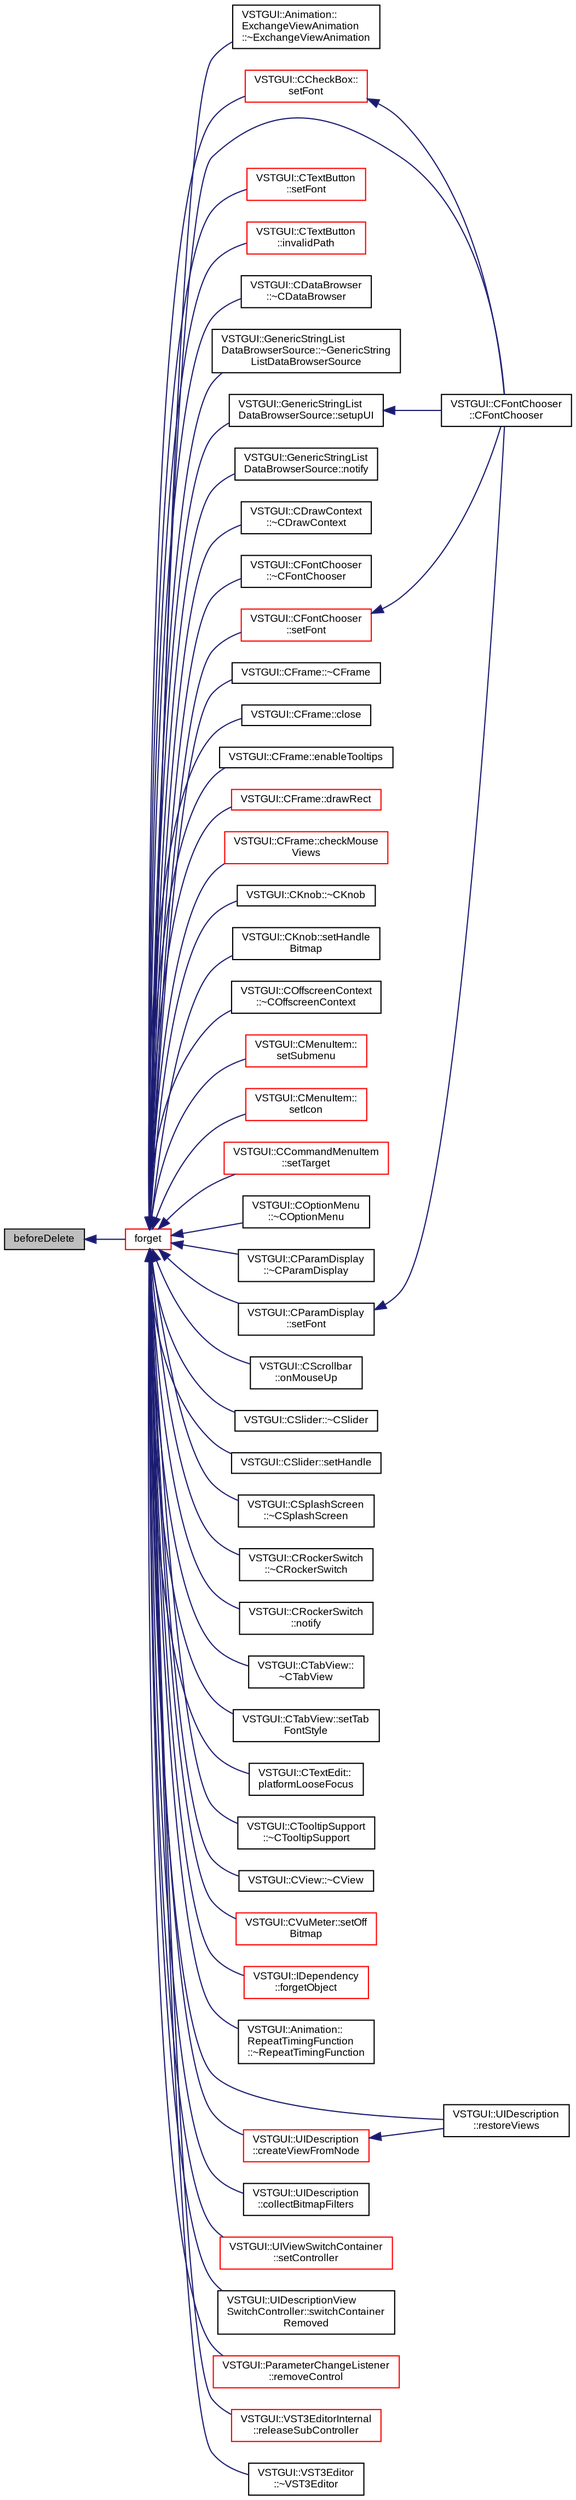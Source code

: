 digraph "beforeDelete"
{
  bgcolor="transparent";
  edge [fontname="Arial",fontsize="9",labelfontname="Arial",labelfontsize="9"];
  node [fontname="Arial",fontsize="9",shape=record];
  rankdir="LR";
  Node1 [label="beforeDelete",height=0.2,width=0.4,color="black", fillcolor="grey75", style="filled" fontcolor="black"];
  Node1 -> Node2 [dir="back",color="midnightblue",fontsize="9",style="solid",fontname="Arial"];
  Node2 [label="forget",height=0.2,width=0.4,color="red",URL="$class_v_s_t_g_u_i_1_1_c_base_object.html#ad63e28fbe95a3458c97c60bfacd47ab8",tooltip="decrease refcount and delete object if refcount == 0 "];
  Node2 -> Node3 [dir="back",color="midnightblue",fontsize="9",style="solid",fontname="Arial"];
  Node3 [label="VSTGUI::Animation::\lExchangeViewAnimation\l::~ExchangeViewAnimation",height=0.2,width=0.4,color="black",URL="$class_v_s_t_g_u_i_1_1_animation_1_1_exchange_view_animation.html#ac1a3ea13dae9ad230c153fc90791cb17"];
  Node2 -> Node4 [dir="back",color="midnightblue",fontsize="9",style="solid",fontname="Arial"];
  Node4 [label="VSTGUI::CCheckBox::\lsetFont",height=0.2,width=0.4,color="red",URL="$class_v_s_t_g_u_i_1_1_c_check_box.html#a8bb2d9e1362a2b8d9047b2e895f794fd"];
  Node4 -> Node5 [dir="back",color="midnightblue",fontsize="9",style="solid",fontname="Arial"];
  Node5 [label="VSTGUI::CFontChooser\l::CFontChooser",height=0.2,width=0.4,color="black",URL="$class_v_s_t_g_u_i_1_1_c_font_chooser.html#a1a4d6cbd6b3c39bdff979a626e42016e"];
  Node2 -> Node6 [dir="back",color="midnightblue",fontsize="9",style="solid",fontname="Arial"];
  Node6 [label="VSTGUI::CTextButton\l::setFont",height=0.2,width=0.4,color="red",URL="$class_v_s_t_g_u_i_1_1_c_text_button.html#a8bb2d9e1362a2b8d9047b2e895f794fd"];
  Node2 -> Node7 [dir="back",color="midnightblue",fontsize="9",style="solid",fontname="Arial"];
  Node7 [label="VSTGUI::CTextButton\l::invalidPath",height=0.2,width=0.4,color="red",URL="$class_v_s_t_g_u_i_1_1_c_text_button.html#a76987510ccfb7cc13881f5825d340803"];
  Node2 -> Node8 [dir="back",color="midnightblue",fontsize="9",style="solid",fontname="Arial"];
  Node8 [label="VSTGUI::CDataBrowser\l::~CDataBrowser",height=0.2,width=0.4,color="black",URL="$class_v_s_t_g_u_i_1_1_c_data_browser.html#ab64e66ee4991fcc6700ac146b2005f86"];
  Node2 -> Node9 [dir="back",color="midnightblue",fontsize="9",style="solid",fontname="Arial"];
  Node9 [label="VSTGUI::GenericStringList\lDataBrowserSource::~GenericString\lListDataBrowserSource",height=0.2,width=0.4,color="black",URL="$class_v_s_t_g_u_i_1_1_generic_string_list_data_browser_source.html#a42081d5919ec479595d2e3a1ce122a1f"];
  Node2 -> Node10 [dir="back",color="midnightblue",fontsize="9",style="solid",fontname="Arial"];
  Node10 [label="VSTGUI::GenericStringList\lDataBrowserSource::setupUI",height=0.2,width=0.4,color="black",URL="$class_v_s_t_g_u_i_1_1_generic_string_list_data_browser_source.html#a721c0ed5144b9f9d50e5dc7fe4976492"];
  Node10 -> Node5 [dir="back",color="midnightblue",fontsize="9",style="solid",fontname="Arial"];
  Node2 -> Node11 [dir="back",color="midnightblue",fontsize="9",style="solid",fontname="Arial"];
  Node11 [label="VSTGUI::GenericStringList\lDataBrowserSource::notify",height=0.2,width=0.4,color="black",URL="$class_v_s_t_g_u_i_1_1_generic_string_list_data_browser_source.html#a15414e56ad0060f4b50f81ff44ad2a3e"];
  Node2 -> Node12 [dir="back",color="midnightblue",fontsize="9",style="solid",fontname="Arial"];
  Node12 [label="VSTGUI::CDrawContext\l::~CDrawContext",height=0.2,width=0.4,color="black",URL="$class_v_s_t_g_u_i_1_1_c_draw_context.html#a5ed6bab1dfa5325b04d9fb03411d53f1"];
  Node2 -> Node5 [dir="back",color="midnightblue",fontsize="9",style="solid",fontname="Arial"];
  Node2 -> Node13 [dir="back",color="midnightblue",fontsize="9",style="solid",fontname="Arial"];
  Node13 [label="VSTGUI::CFontChooser\l::~CFontChooser",height=0.2,width=0.4,color="black",URL="$class_v_s_t_g_u_i_1_1_c_font_chooser.html#a9fca25318df86253664beebb9e126331"];
  Node2 -> Node14 [dir="back",color="midnightblue",fontsize="9",style="solid",fontname="Arial"];
  Node14 [label="VSTGUI::CFontChooser\l::setFont",height=0.2,width=0.4,color="red",URL="$class_v_s_t_g_u_i_1_1_c_font_chooser.html#a403b82d902e75a0bc7f8ddd6d60c2f65"];
  Node14 -> Node5 [dir="back",color="midnightblue",fontsize="9",style="solid",fontname="Arial"];
  Node2 -> Node15 [dir="back",color="midnightblue",fontsize="9",style="solid",fontname="Arial"];
  Node15 [label="VSTGUI::CFrame::~CFrame",height=0.2,width=0.4,color="black",URL="$class_v_s_t_g_u_i_1_1_c_frame.html#ad1bf70520cdd1e1663d122f8a84d017b"];
  Node2 -> Node16 [dir="back",color="midnightblue",fontsize="9",style="solid",fontname="Arial"];
  Node16 [label="VSTGUI::CFrame::close",height=0.2,width=0.4,color="black",URL="$class_v_s_t_g_u_i_1_1_c_frame.html#a5ae591df94fc66ccb85cbb6565368bca",tooltip="closes the frame and calls forget "];
  Node2 -> Node17 [dir="back",color="midnightblue",fontsize="9",style="solid",fontname="Arial"];
  Node17 [label="VSTGUI::CFrame::enableTooltips",height=0.2,width=0.4,color="black",URL="$class_v_s_t_g_u_i_1_1_c_frame.html#a45fc13768eaa89c148ec28289545437b",tooltip="enable or disable tooltips "];
  Node2 -> Node18 [dir="back",color="midnightblue",fontsize="9",style="solid",fontname="Arial"];
  Node18 [label="VSTGUI::CFrame::drawRect",height=0.2,width=0.4,color="red",URL="$class_v_s_t_g_u_i_1_1_c_frame.html#a530199c9ce307c3c7aa37e8f7acd75fb",tooltip="called if the view should draw itself "];
  Node2 -> Node19 [dir="back",color="midnightblue",fontsize="9",style="solid",fontname="Arial"];
  Node19 [label="VSTGUI::CFrame::checkMouse\lViews",height=0.2,width=0.4,color="red",URL="$class_v_s_t_g_u_i_1_1_c_frame.html#a83b0d2d4c489762aa768c5e16b0c72d0"];
  Node2 -> Node20 [dir="back",color="midnightblue",fontsize="9",style="solid",fontname="Arial"];
  Node20 [label="VSTGUI::CKnob::~CKnob",height=0.2,width=0.4,color="black",URL="$class_v_s_t_g_u_i_1_1_c_knob.html#a7f123eb3640f26cff085a0762849b4fb"];
  Node2 -> Node21 [dir="back",color="midnightblue",fontsize="9",style="solid",fontname="Arial"];
  Node21 [label="VSTGUI::CKnob::setHandle\lBitmap",height=0.2,width=0.4,color="black",URL="$class_v_s_t_g_u_i_1_1_c_knob.html#a5886cd205f218543f9d1d807c2c3dba8"];
  Node2 -> Node22 [dir="back",color="midnightblue",fontsize="9",style="solid",fontname="Arial"];
  Node22 [label="VSTGUI::COffscreenContext\l::~COffscreenContext",height=0.2,width=0.4,color="black",URL="$class_v_s_t_g_u_i_1_1_c_offscreen_context.html#a9702d8b31dd9b2ea273bf957a7e9a5e1"];
  Node2 -> Node23 [dir="back",color="midnightblue",fontsize="9",style="solid",fontname="Arial"];
  Node23 [label="VSTGUI::CMenuItem::\lsetSubmenu",height=0.2,width=0.4,color="red",URL="$class_v_s_t_g_u_i_1_1_c_menu_item.html#ad82def3068a469a676185f3d5de8bb4b",tooltip="set submenu of menu item "];
  Node2 -> Node24 [dir="back",color="midnightblue",fontsize="9",style="solid",fontname="Arial"];
  Node24 [label="VSTGUI::CMenuItem::\lsetIcon",height=0.2,width=0.4,color="red",URL="$class_v_s_t_g_u_i_1_1_c_menu_item.html#a5642dfa9fc652661b47eadd05091c6a7",tooltip="set menu item icon "];
  Node2 -> Node25 [dir="back",color="midnightblue",fontsize="9",style="solid",fontname="Arial"];
  Node25 [label="VSTGUI::CCommandMenuItem\l::setTarget",height=0.2,width=0.4,color="red",URL="$class_v_s_t_g_u_i_1_1_c_command_menu_item.html#a0ff642d224d37229fcc9c2a959508717"];
  Node2 -> Node26 [dir="back",color="midnightblue",fontsize="9",style="solid",fontname="Arial"];
  Node26 [label="VSTGUI::COptionMenu\l::~COptionMenu",height=0.2,width=0.4,color="black",URL="$class_v_s_t_g_u_i_1_1_c_option_menu.html#ade3238e05da39af40177191853116ed7"];
  Node2 -> Node27 [dir="back",color="midnightblue",fontsize="9",style="solid",fontname="Arial"];
  Node27 [label="VSTGUI::CParamDisplay\l::~CParamDisplay",height=0.2,width=0.4,color="black",URL="$class_v_s_t_g_u_i_1_1_c_param_display.html#aaebf000e3b2f1d77ab439336956b5422"];
  Node2 -> Node28 [dir="back",color="midnightblue",fontsize="9",style="solid",fontname="Arial"];
  Node28 [label="VSTGUI::CParamDisplay\l::setFont",height=0.2,width=0.4,color="black",URL="$class_v_s_t_g_u_i_1_1_c_param_display.html#a9c063ae13696f9d0a2abd7979c1debe6"];
  Node28 -> Node5 [dir="back",color="midnightblue",fontsize="9",style="solid",fontname="Arial"];
  Node2 -> Node29 [dir="back",color="midnightblue",fontsize="9",style="solid",fontname="Arial"];
  Node29 [label="VSTGUI::CScrollbar\l::onMouseUp",height=0.2,width=0.4,color="black",URL="$class_v_s_t_g_u_i_1_1_c_scrollbar.html#a25821e254b2ee5fabdda756c1c301fc0",tooltip="called when a mouse up event occurs "];
  Node2 -> Node30 [dir="back",color="midnightblue",fontsize="9",style="solid",fontname="Arial"];
  Node30 [label="VSTGUI::CSlider::~CSlider",height=0.2,width=0.4,color="black",URL="$class_v_s_t_g_u_i_1_1_c_slider.html#a2965c007890af08f731c46849d609891"];
  Node2 -> Node31 [dir="back",color="midnightblue",fontsize="9",style="solid",fontname="Arial"];
  Node31 [label="VSTGUI::CSlider::setHandle",height=0.2,width=0.4,color="black",URL="$class_v_s_t_g_u_i_1_1_c_slider.html#a909958b251347674db5813e5c3616b5b"];
  Node2 -> Node32 [dir="back",color="midnightblue",fontsize="9",style="solid",fontname="Arial"];
  Node32 [label="VSTGUI::CSplashScreen\l::~CSplashScreen",height=0.2,width=0.4,color="black",URL="$class_v_s_t_g_u_i_1_1_c_splash_screen.html#af22cacc267fe240d083cdd179532ac90"];
  Node2 -> Node33 [dir="back",color="midnightblue",fontsize="9",style="solid",fontname="Arial"];
  Node33 [label="VSTGUI::CRockerSwitch\l::~CRockerSwitch",height=0.2,width=0.4,color="black",URL="$class_v_s_t_g_u_i_1_1_c_rocker_switch.html#a5503372aceb99401037c65326322d697"];
  Node2 -> Node34 [dir="back",color="midnightblue",fontsize="9",style="solid",fontname="Arial"];
  Node34 [label="VSTGUI::CRockerSwitch\l::notify",height=0.2,width=0.4,color="black",URL="$class_v_s_t_g_u_i_1_1_c_rocker_switch.html#a15414e56ad0060f4b50f81ff44ad2a3e"];
  Node2 -> Node35 [dir="back",color="midnightblue",fontsize="9",style="solid",fontname="Arial"];
  Node35 [label="VSTGUI::CTabView::\l~CTabView",height=0.2,width=0.4,color="black",URL="$class_v_s_t_g_u_i_1_1_c_tab_view.html#adb459d073cb3703e4aab77d389eae318"];
  Node2 -> Node36 [dir="back",color="midnightblue",fontsize="9",style="solid",fontname="Arial"];
  Node36 [label="VSTGUI::CTabView::setTab\lFontStyle",height=0.2,width=0.4,color="black",URL="$class_v_s_t_g_u_i_1_1_c_tab_view.html#a66062c09de8cab0326f8374f6d2b5b2e",tooltip="call this after the tabs are added. Tabs added after this call will have the default font style..."];
  Node2 -> Node37 [dir="back",color="midnightblue",fontsize="9",style="solid",fontname="Arial"];
  Node37 [label="VSTGUI::CTextEdit::\lplatformLooseFocus",height=0.2,width=0.4,color="black",URL="$class_v_s_t_g_u_i_1_1_c_text_edit.html#abdef00c2735f41a8e7e17036f3416306"];
  Node2 -> Node38 [dir="back",color="midnightblue",fontsize="9",style="solid",fontname="Arial"];
  Node38 [label="VSTGUI::CTooltipSupport\l::~CTooltipSupport",height=0.2,width=0.4,color="black",URL="$class_v_s_t_g_u_i_1_1_c_tooltip_support.html#a6e2f4c9d9dfa06a77b36e9559d085ae4"];
  Node2 -> Node39 [dir="back",color="midnightblue",fontsize="9",style="solid",fontname="Arial"];
  Node39 [label="VSTGUI::CView::~CView",height=0.2,width=0.4,color="black",URL="$class_v_s_t_g_u_i_1_1_c_view.html#a2a1fa017c2ff48df1c459666fc536ba9"];
  Node2 -> Node40 [dir="back",color="midnightblue",fontsize="9",style="solid",fontname="Arial"];
  Node40 [label="VSTGUI::CVuMeter::setOff\lBitmap",height=0.2,width=0.4,color="red",URL="$class_v_s_t_g_u_i_1_1_c_vu_meter.html#a018a6ce1a4573aadc28acb40a8ad1a5f"];
  Node2 -> Node41 [dir="back",color="midnightblue",fontsize="9",style="solid",fontname="Arial"];
  Node41 [label="VSTGUI::IDependency\l::forgetObject",height=0.2,width=0.4,color="red",URL="$class_v_s_t_g_u_i_1_1_i_dependency.html#a626f70bf0ebe5646d8e1335e5c8a607a"];
  Node2 -> Node42 [dir="back",color="midnightblue",fontsize="9",style="solid",fontname="Arial"];
  Node42 [label="VSTGUI::Animation::\lRepeatTimingFunction\l::~RepeatTimingFunction",height=0.2,width=0.4,color="black",URL="$class_v_s_t_g_u_i_1_1_animation_1_1_repeat_timing_function.html#a478b4b61bc62dc4e61cca88e9b9cd47f"];
  Node2 -> Node43 [dir="back",color="midnightblue",fontsize="9",style="solid",fontname="Arial"];
  Node43 [label="VSTGUI::UIDescription\l::restoreViews",height=0.2,width=0.4,color="black",URL="$class_v_s_t_g_u_i_1_1_u_i_description.html#acc6a9f590d7a896b92ea6b33cb6fdf44"];
  Node2 -> Node44 [dir="back",color="midnightblue",fontsize="9",style="solid",fontname="Arial"];
  Node44 [label="VSTGUI::UIDescription\l::createViewFromNode",height=0.2,width=0.4,color="red",URL="$class_v_s_t_g_u_i_1_1_u_i_description.html#ad17c8f72c6bf19a6a8d873e8947a3359"];
  Node44 -> Node43 [dir="back",color="midnightblue",fontsize="9",style="solid",fontname="Arial"];
  Node2 -> Node45 [dir="back",color="midnightblue",fontsize="9",style="solid",fontname="Arial"];
  Node45 [label="VSTGUI::UIDescription\l::collectBitmapFilters",height=0.2,width=0.4,color="black",URL="$class_v_s_t_g_u_i_1_1_u_i_description.html#a92545d0a54dfaa1b55f71f9c4d5ef0a1"];
  Node2 -> Node46 [dir="back",color="midnightblue",fontsize="9",style="solid",fontname="Arial"];
  Node46 [label="VSTGUI::UIViewSwitchContainer\l::setController",height=0.2,width=0.4,color="red",URL="$class_v_s_t_g_u_i_1_1_u_i_view_switch_container.html#a0d92401a4d24893bdb1279ddb9b6146f"];
  Node2 -> Node47 [dir="back",color="midnightblue",fontsize="9",style="solid",fontname="Arial"];
  Node47 [label="VSTGUI::UIDescriptionView\lSwitchController::switchContainer\lRemoved",height=0.2,width=0.4,color="black",URL="$class_v_s_t_g_u_i_1_1_u_i_description_view_switch_controller.html#a6698105ee16410a360a3c79c4c1355b7"];
  Node2 -> Node48 [dir="back",color="midnightblue",fontsize="9",style="solid",fontname="Arial"];
  Node48 [label="VSTGUI::ParameterChangeListener\l::removeControl",height=0.2,width=0.4,color="red",URL="$class_v_s_t_g_u_i_1_1_parameter_change_listener.html#acb8988eff7a2c73a5676e15c9898c18f"];
  Node2 -> Node49 [dir="back",color="midnightblue",fontsize="9",style="solid",fontname="Arial"];
  Node49 [label="VSTGUI::VST3EditorInternal\l::releaseSubController",height=0.2,width=0.4,color="red",URL="$namespace_v_s_t_g_u_i_1_1_v_s_t3_editor_internal.html#ae472a69c55a02a1b55a04c36ed746dd6"];
  Node2 -> Node50 [dir="back",color="midnightblue",fontsize="9",style="solid",fontname="Arial"];
  Node50 [label="VSTGUI::VST3Editor\l::~VST3Editor",height=0.2,width=0.4,color="black",URL="$class_v_s_t_g_u_i_1_1_v_s_t3_editor.html#aa3e2b370926c11d937a3ddcec806c7ec"];
}
